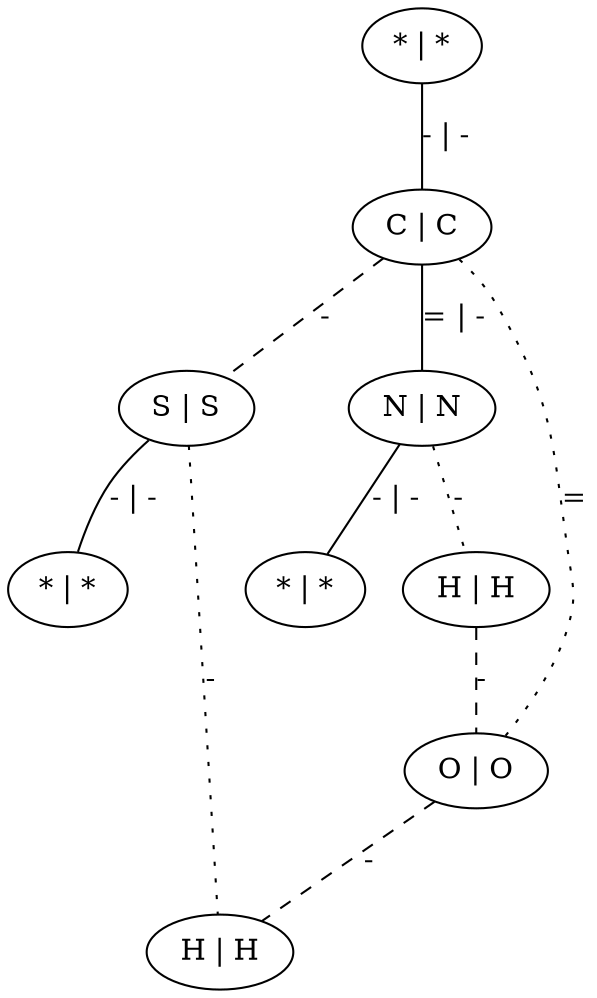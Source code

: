 graph G {
	0 [ label="* | *" ]
	1 [ label="C | C" ]
	2 [ label="S | S" ]
	3 [ label="* | *" ]
	4 [ label="N | N" ]
	5 [ label="* | *" ]
	6 [ label="H | H" ]
	7 [ label="O | O" ]
	8 [ label="H | H" ]
	0 -- 1 [ label="- | -" ]
	1 -- 2 [ style=dashed label="-" ]
	1 -- 4 [ label="= | -" ]
	1 -- 7 [ style=dotted label="=" ]
	2 -- 3 [ label="- | -" ]
	2 -- 8 [ style=dotted label="-" ]
	4 -- 5 [ label="- | -" ]
	4 -- 6 [ style=dotted label="-" ]
	6 -- 7 [ style=dashed label="-" ]
	7 -- 8 [ style=dashed label="-" ]
}
